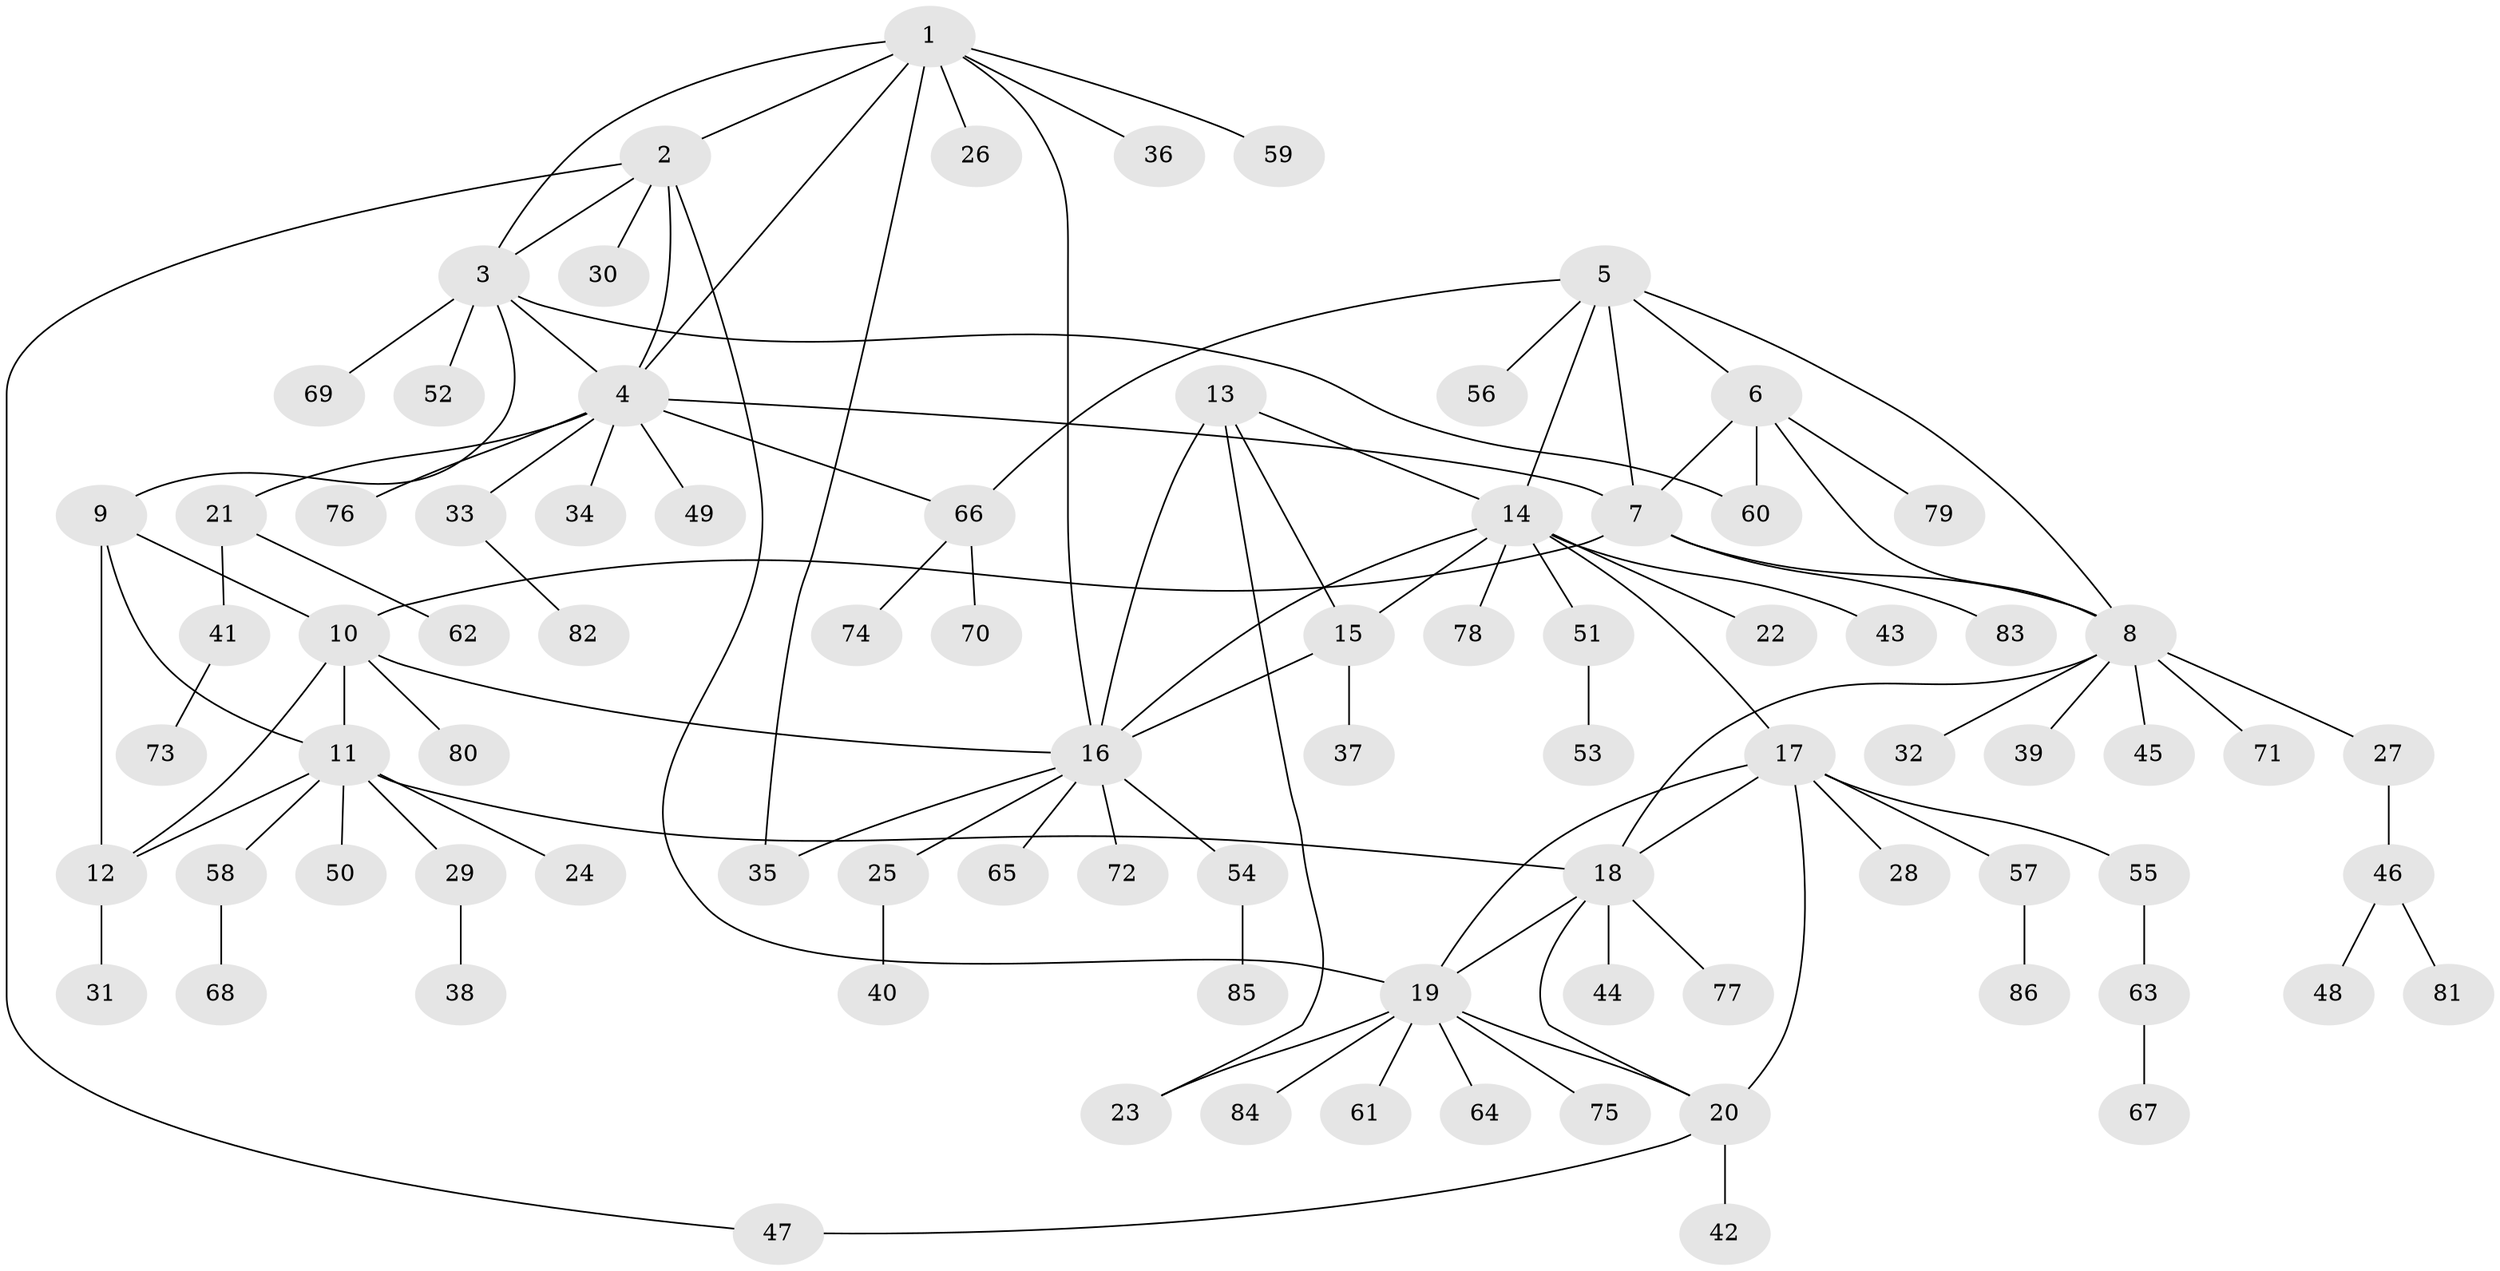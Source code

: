 // Generated by graph-tools (version 1.1) at 2025/11/02/27/25 16:11:36]
// undirected, 86 vertices, 111 edges
graph export_dot {
graph [start="1"]
  node [color=gray90,style=filled];
  1;
  2;
  3;
  4;
  5;
  6;
  7;
  8;
  9;
  10;
  11;
  12;
  13;
  14;
  15;
  16;
  17;
  18;
  19;
  20;
  21;
  22;
  23;
  24;
  25;
  26;
  27;
  28;
  29;
  30;
  31;
  32;
  33;
  34;
  35;
  36;
  37;
  38;
  39;
  40;
  41;
  42;
  43;
  44;
  45;
  46;
  47;
  48;
  49;
  50;
  51;
  52;
  53;
  54;
  55;
  56;
  57;
  58;
  59;
  60;
  61;
  62;
  63;
  64;
  65;
  66;
  67;
  68;
  69;
  70;
  71;
  72;
  73;
  74;
  75;
  76;
  77;
  78;
  79;
  80;
  81;
  82;
  83;
  84;
  85;
  86;
  1 -- 2;
  1 -- 3;
  1 -- 4;
  1 -- 16;
  1 -- 26;
  1 -- 35;
  1 -- 36;
  1 -- 59;
  2 -- 3;
  2 -- 4;
  2 -- 19;
  2 -- 30;
  2 -- 47;
  3 -- 4;
  3 -- 9;
  3 -- 52;
  3 -- 60;
  3 -- 69;
  4 -- 7;
  4 -- 21;
  4 -- 33;
  4 -- 34;
  4 -- 49;
  4 -- 66;
  4 -- 76;
  5 -- 6;
  5 -- 7;
  5 -- 8;
  5 -- 14;
  5 -- 56;
  5 -- 66;
  6 -- 7;
  6 -- 8;
  6 -- 60;
  6 -- 79;
  7 -- 8;
  7 -- 10;
  7 -- 83;
  8 -- 18;
  8 -- 27;
  8 -- 32;
  8 -- 39;
  8 -- 45;
  8 -- 71;
  9 -- 10;
  9 -- 11;
  9 -- 12;
  10 -- 11;
  10 -- 12;
  10 -- 16;
  10 -- 80;
  11 -- 12;
  11 -- 18;
  11 -- 24;
  11 -- 29;
  11 -- 50;
  11 -- 58;
  12 -- 31;
  13 -- 14;
  13 -- 15;
  13 -- 16;
  13 -- 23;
  14 -- 15;
  14 -- 16;
  14 -- 17;
  14 -- 22;
  14 -- 43;
  14 -- 51;
  14 -- 78;
  15 -- 16;
  15 -- 37;
  16 -- 25;
  16 -- 35;
  16 -- 54;
  16 -- 65;
  16 -- 72;
  17 -- 18;
  17 -- 19;
  17 -- 20;
  17 -- 28;
  17 -- 55;
  17 -- 57;
  18 -- 19;
  18 -- 20;
  18 -- 44;
  18 -- 77;
  19 -- 20;
  19 -- 23;
  19 -- 61;
  19 -- 64;
  19 -- 75;
  19 -- 84;
  20 -- 42;
  20 -- 47;
  21 -- 41;
  21 -- 62;
  25 -- 40;
  27 -- 46;
  29 -- 38;
  33 -- 82;
  41 -- 73;
  46 -- 48;
  46 -- 81;
  51 -- 53;
  54 -- 85;
  55 -- 63;
  57 -- 86;
  58 -- 68;
  63 -- 67;
  66 -- 70;
  66 -- 74;
}
